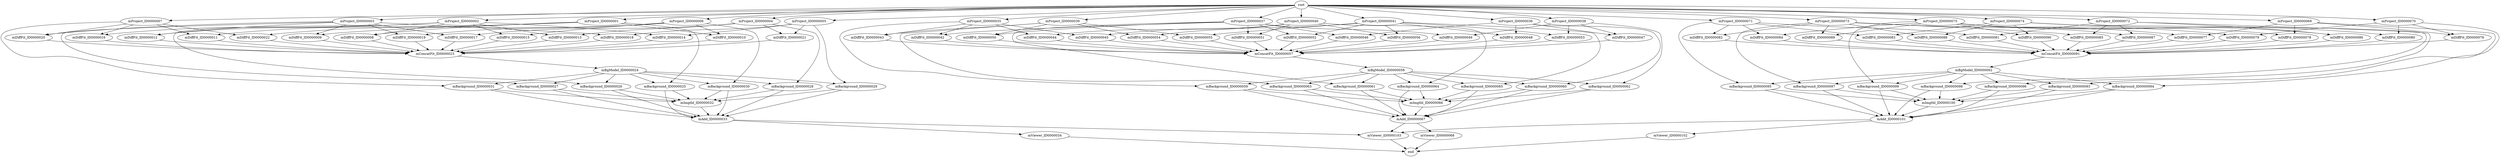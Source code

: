 strict digraph {
mProject_ID0000001 [size=10000000];
mProject_ID0000002 [size=10000000];
mProject_ID0000003 [size=10000000];
mProject_ID0000004 [size=10000000];
mProject_ID0000005 [size=10000000];
mProject_ID0000006 [size=10000000];
mProject_ID0000007 [size=10000000];
mDiffFit_ID0000008 [size=10000000];
mDiffFit_ID0000009 [size=10000000];
mDiffFit_ID0000010 [size=10000000];
mDiffFit_ID0000011 [size=10000000];
mDiffFit_ID0000012 [size=10000000];
mDiffFit_ID0000013 [size=10000000];
mDiffFit_ID0000014 [size=10000000];
mDiffFit_ID0000015 [size=10000000];
mDiffFit_ID0000016 [size=10000000];
mDiffFit_ID0000017 [size=10000000];
mDiffFit_ID0000018 [size=10000000];
mDiffFit_ID0000019 [size=10000000];
mDiffFit_ID0000020 [size=10000000];
mDiffFit_ID0000021 [size=10000000];
mDiffFit_ID0000022 [size=10000000];
mConcatFit_ID0000023 [size=10000000];
mBgModel_ID0000024 [size=10000000];
mBackground_ID0000025 [size=10000000];
mBackground_ID0000026 [size=10000000];
mBackground_ID0000027 [size=10000000];
mBackground_ID0000028 [size=10000000];
mBackground_ID0000029 [size=10000000];
mBackground_ID0000030 [size=10000000];
mBackground_ID0000031 [size=10000000];
mImgtbl_ID0000032 [size=10000000];
mAdd_ID0000033 [size=10000000];
mViewer_ID0000034 [size=10000000];
mProject_ID0000035 [size=10000000];
mProject_ID0000036 [size=10000000];
mProject_ID0000037 [size=10000000];
mProject_ID0000038 [size=10000000];
mProject_ID0000039 [size=10000000];
mProject_ID0000040 [size=10000000];
mProject_ID0000041 [size=10000000];
mDiffFit_ID0000042 [size=10000000];
mDiffFit_ID0000043 [size=10000000];
mDiffFit_ID0000044 [size=10000000];
mDiffFit_ID0000045 [size=10000000];
mDiffFit_ID0000046 [size=10000000];
mDiffFit_ID0000047 [size=10000000];
mDiffFit_ID0000048 [size=10000000];
mDiffFit_ID0000049 [size=10000000];
mDiffFit_ID0000050 [size=10000000];
mDiffFit_ID0000051 [size=10000000];
mDiffFit_ID0000052 [size=10000000];
mDiffFit_ID0000053 [size=10000000];
mDiffFit_ID0000054 [size=10000000];
mDiffFit_ID0000055 [size=10000000];
mDiffFit_ID0000056 [size=10000000];
mConcatFit_ID0000057 [size=10000000];
mBgModel_ID0000058 [size=10000000];
mBackground_ID0000059 [size=10000000];
mBackground_ID0000060 [size=10000000];
mBackground_ID0000061 [size=10000000];
mBackground_ID0000062 [size=10000000];
mBackground_ID0000063 [size=10000000];
mBackground_ID0000064 [size=10000000];
mBackground_ID0000065 [size=10000000];
mImgtbl_ID0000066 [size=10000000];
mAdd_ID0000067 [size=10000000];
mViewer_ID0000068 [size=10000000];
mProject_ID0000069 [size=10000000];
mProject_ID0000070 [size=10000000];
mProject_ID0000071 [size=10000000];
mProject_ID0000072 [size=10000000];
mProject_ID0000073 [size=10000000];
mProject_ID0000074 [size=10000000];
mProject_ID0000075 [size=10000000];
mDiffFit_ID0000076 [size=10000000];
mDiffFit_ID0000077 [size=10000000];
mDiffFit_ID0000078 [size=10000000];
mDiffFit_ID0000079 [size=10000000];
mDiffFit_ID0000080 [size=10000000];
mDiffFit_ID0000081 [size=10000000];
mDiffFit_ID0000082 [size=10000000];
mDiffFit_ID0000083 [size=10000000];
mDiffFit_ID0000084 [size=10000000];
mDiffFit_ID0000085 [size=10000000];
mDiffFit_ID0000086 [size=10000000];
mDiffFit_ID0000087 [size=10000000];
mDiffFit_ID0000088 [size=10000000];
mDiffFit_ID0000089 [size=10000000];
mDiffFit_ID0000090 [size=10000000];
mConcatFit_ID0000091 [size=10000000];
mBgModel_ID0000092 [size=10000000];
mBackground_ID0000093 [size=10000000];
mBackground_ID0000094 [size=10000000];
mBackground_ID0000095 [size=10000000];
mBackground_ID0000096 [size=10000000];
mBackground_ID0000097 [size=10000000];
mBackground_ID0000098 [size=10000000];
mBackground_ID0000099 [size=10000000];
mImgtbl_ID0000100 [size=10000000];
mAdd_ID0000101 [size=10000000];
mViewer_ID0000102 [size=10000000];
mViewer_ID0000103 [size=10000000];
root [size=2];
end [size=2];
mProject_ID0000001 -> mDiffFit_ID0000008 [size=40000000];
mProject_ID0000001 -> mDiffFit_ID0000009 [size=40000000];
mProject_ID0000001 -> mDiffFit_ID0000010 [size=40000000];
mProject_ID0000001 -> mDiffFit_ID0000011 [size=40000000];
mProject_ID0000001 -> mBackground_ID0000025 [size=40000000];
mProject_ID0000002 -> mDiffFit_ID0000008 [size=40000000];
mProject_ID0000002 -> mDiffFit_ID0000012 [size=40000000];
mProject_ID0000002 -> mDiffFit_ID0000013 [size=40000000];
mProject_ID0000002 -> mDiffFit_ID0000014 [size=40000000];
mProject_ID0000002 -> mDiffFit_ID0000015 [size=40000000];
mProject_ID0000002 -> mDiffFit_ID0000016 [size=40000000];
mProject_ID0000002 -> mBackground_ID0000026 [size=40000000];
mProject_ID0000003 -> mDiffFit_ID0000009 [size=40000000];
mProject_ID0000003 -> mDiffFit_ID0000012 [size=40000000];
mProject_ID0000003 -> mDiffFit_ID0000017 [size=40000000];
mProject_ID0000003 -> mDiffFit_ID0000018 [size=40000000];
mProject_ID0000003 -> mDiffFit_ID0000019 [size=40000000];
mProject_ID0000003 -> mDiffFit_ID0000020 [size=40000000];
mProject_ID0000003 -> mBackground_ID0000027 [size=40000000];
mProject_ID0000004 -> mDiffFit_ID0000013 [size=40000000];
mProject_ID0000004 -> mDiffFit_ID0000017 [size=40000000];
mProject_ID0000004 -> mDiffFit_ID0000021 [size=40000000];
mProject_ID0000004 -> mBackground_ID0000028 [size=40000000];
mProject_ID0000005 -> mDiffFit_ID0000014 [size=40000000];
mProject_ID0000005 -> mDiffFit_ID0000018 [size=40000000];
mProject_ID0000005 -> mDiffFit_ID0000021 [size=40000000];
mProject_ID0000005 -> mBackground_ID0000029 [size=40000000];
mProject_ID0000006 -> mDiffFit_ID0000010 [size=40000000];
mProject_ID0000006 -> mDiffFit_ID0000015 [size=40000000];
mProject_ID0000006 -> mDiffFit_ID0000019 [size=40000000];
mProject_ID0000006 -> mDiffFit_ID0000022 [size=40000000];
mProject_ID0000006 -> mBackground_ID0000030 [size=40000000];
mProject_ID0000007 -> mDiffFit_ID0000011 [size=40000000];
mProject_ID0000007 -> mDiffFit_ID0000016 [size=40000000];
mProject_ID0000007 -> mDiffFit_ID0000020 [size=40000000];
mProject_ID0000007 -> mDiffFit_ID0000022 [size=40000000];
mProject_ID0000007 -> mBackground_ID0000031 [size=40000000];
mDiffFit_ID0000008 -> mConcatFit_ID0000023 [size=40000000];
mDiffFit_ID0000009 -> mConcatFit_ID0000023 [size=40000000];
mDiffFit_ID0000010 -> mConcatFit_ID0000023 [size=40000000];
mDiffFit_ID0000011 -> mConcatFit_ID0000023 [size=40000000];
mDiffFit_ID0000012 -> mConcatFit_ID0000023 [size=40000000];
mDiffFit_ID0000013 -> mConcatFit_ID0000023 [size=40000000];
mDiffFit_ID0000014 -> mConcatFit_ID0000023 [size=40000000];
mDiffFit_ID0000015 -> mConcatFit_ID0000023 [size=40000000];
mDiffFit_ID0000016 -> mConcatFit_ID0000023 [size=40000000];
mDiffFit_ID0000017 -> mConcatFit_ID0000023 [size=40000000];
mDiffFit_ID0000018 -> mConcatFit_ID0000023 [size=40000000];
mDiffFit_ID0000019 -> mConcatFit_ID0000023 [size=40000000];
mDiffFit_ID0000020 -> mConcatFit_ID0000023 [size=40000000];
mDiffFit_ID0000021 -> mConcatFit_ID0000023 [size=40000000];
mDiffFit_ID0000022 -> mConcatFit_ID0000023 [size=40000000];
mConcatFit_ID0000023 -> mBgModel_ID0000024 [size=40000000];
mBgModel_ID0000024 -> mBackground_ID0000025 [size=40000000];
mBgModel_ID0000024 -> mBackground_ID0000026 [size=40000000];
mBgModel_ID0000024 -> mBackground_ID0000027 [size=40000000];
mBgModel_ID0000024 -> mBackground_ID0000028 [size=40000000];
mBgModel_ID0000024 -> mBackground_ID0000029 [size=40000000];
mBgModel_ID0000024 -> mBackground_ID0000030 [size=40000000];
mBgModel_ID0000024 -> mBackground_ID0000031 [size=40000000];
mBackground_ID0000025 -> mImgtbl_ID0000032 [size=40000000];
mBackground_ID0000025 -> mAdd_ID0000033 [size=40000000];
mBackground_ID0000026 -> mImgtbl_ID0000032 [size=40000000];
mBackground_ID0000026 -> mAdd_ID0000033 [size=40000000];
mBackground_ID0000027 -> mImgtbl_ID0000032 [size=40000000];
mBackground_ID0000027 -> mAdd_ID0000033 [size=40000000];
mBackground_ID0000028 -> mImgtbl_ID0000032 [size=40000000];
mBackground_ID0000028 -> mAdd_ID0000033 [size=40000000];
mBackground_ID0000029 -> mImgtbl_ID0000032 [size=40000000];
mBackground_ID0000029 -> mAdd_ID0000033 [size=40000000];
mBackground_ID0000030 -> mImgtbl_ID0000032 [size=40000000];
mBackground_ID0000030 -> mAdd_ID0000033 [size=40000000];
mBackground_ID0000031 -> mImgtbl_ID0000032 [size=40000000];
mBackground_ID0000031 -> mAdd_ID0000033 [size=40000000];
mImgtbl_ID0000032 -> mAdd_ID0000033 [size=40000000];
mAdd_ID0000033 -> mViewer_ID0000034 [size=40000000];
mAdd_ID0000033 -> mViewer_ID0000103 [size=40000000];
mViewer_ID0000034 -> end [size=2];
mProject_ID0000035 -> mDiffFit_ID0000042 [size=40000000];
mProject_ID0000035 -> mDiffFit_ID0000043 [size=40000000];
mProject_ID0000035 -> mDiffFit_ID0000044 [size=40000000];
mProject_ID0000035 -> mDiffFit_ID0000045 [size=40000000];
mProject_ID0000035 -> mBackground_ID0000059 [size=40000000];
mProject_ID0000036 -> mDiffFit_ID0000046 [size=40000000];
mProject_ID0000036 -> mDiffFit_ID0000047 [size=40000000];
mProject_ID0000036 -> mDiffFit_ID0000048 [size=40000000];
mProject_ID0000036 -> mBackground_ID0000060 [size=40000000];
mProject_ID0000037 -> mDiffFit_ID0000042 [size=40000000];
mProject_ID0000037 -> mDiffFit_ID0000046 [size=40000000];
mProject_ID0000037 -> mDiffFit_ID0000049 [size=40000000];
mProject_ID0000037 -> mDiffFit_ID0000050 [size=40000000];
mProject_ID0000037 -> mDiffFit_ID0000051 [size=40000000];
mProject_ID0000037 -> mDiffFit_ID0000052 [size=40000000];
mProject_ID0000037 -> mBackground_ID0000061 [size=40000000];
mProject_ID0000038 -> mDiffFit_ID0000047 [size=40000000];
mProject_ID0000038 -> mDiffFit_ID0000049 [size=40000000];
mProject_ID0000038 -> mDiffFit_ID0000053 [size=40000000];
mProject_ID0000038 -> mBackground_ID0000062 [size=40000000];
mProject_ID0000039 -> mDiffFit_ID0000043 [size=40000000];
mProject_ID0000039 -> mDiffFit_ID0000050 [size=40000000];
mProject_ID0000039 -> mDiffFit_ID0000054 [size=40000000];
mProject_ID0000039 -> mDiffFit_ID0000055 [size=40000000];
mProject_ID0000039 -> mBackground_ID0000063 [size=40000000];
mProject_ID0000040 -> mDiffFit_ID0000044 [size=40000000];
mProject_ID0000040 -> mDiffFit_ID0000051 [size=40000000];
mProject_ID0000040 -> mDiffFit_ID0000054 [size=40000000];
mProject_ID0000040 -> mDiffFit_ID0000056 [size=40000000];
mProject_ID0000040 -> mBackground_ID0000064 [size=40000000];
mProject_ID0000041 -> mDiffFit_ID0000045 [size=40000000];
mProject_ID0000041 -> mDiffFit_ID0000048 [size=40000000];
mProject_ID0000041 -> mDiffFit_ID0000052 [size=40000000];
mProject_ID0000041 -> mDiffFit_ID0000053 [size=40000000];
mProject_ID0000041 -> mDiffFit_ID0000055 [size=40000000];
mProject_ID0000041 -> mDiffFit_ID0000056 [size=40000000];
mProject_ID0000041 -> mBackground_ID0000065 [size=40000000];
mDiffFit_ID0000042 -> mConcatFit_ID0000057 [size=40000000];
mDiffFit_ID0000043 -> mConcatFit_ID0000057 [size=40000000];
mDiffFit_ID0000044 -> mConcatFit_ID0000057 [size=40000000];
mDiffFit_ID0000045 -> mConcatFit_ID0000057 [size=40000000];
mDiffFit_ID0000046 -> mConcatFit_ID0000057 [size=40000000];
mDiffFit_ID0000047 -> mConcatFit_ID0000057 [size=40000000];
mDiffFit_ID0000048 -> mConcatFit_ID0000057 [size=40000000];
mDiffFit_ID0000049 -> mConcatFit_ID0000057 [size=40000000];
mDiffFit_ID0000050 -> mConcatFit_ID0000057 [size=40000000];
mDiffFit_ID0000051 -> mConcatFit_ID0000057 [size=40000000];
mDiffFit_ID0000052 -> mConcatFit_ID0000057 [size=40000000];
mDiffFit_ID0000053 -> mConcatFit_ID0000057 [size=40000000];
mDiffFit_ID0000054 -> mConcatFit_ID0000057 [size=40000000];
mDiffFit_ID0000055 -> mConcatFit_ID0000057 [size=40000000];
mDiffFit_ID0000056 -> mConcatFit_ID0000057 [size=40000000];
mConcatFit_ID0000057 -> mBgModel_ID0000058 [size=40000000];
mBgModel_ID0000058 -> mBackground_ID0000059 [size=40000000];
mBgModel_ID0000058 -> mBackground_ID0000060 [size=40000000];
mBgModel_ID0000058 -> mBackground_ID0000061 [size=40000000];
mBgModel_ID0000058 -> mBackground_ID0000062 [size=40000000];
mBgModel_ID0000058 -> mBackground_ID0000063 [size=40000000];
mBgModel_ID0000058 -> mBackground_ID0000064 [size=40000000];
mBgModel_ID0000058 -> mBackground_ID0000065 [size=40000000];
mBackground_ID0000059 -> mImgtbl_ID0000066 [size=40000000];
mBackground_ID0000059 -> mAdd_ID0000067 [size=40000000];
mBackground_ID0000060 -> mImgtbl_ID0000066 [size=40000000];
mBackground_ID0000060 -> mAdd_ID0000067 [size=40000000];
mBackground_ID0000061 -> mImgtbl_ID0000066 [size=40000000];
mBackground_ID0000061 -> mAdd_ID0000067 [size=40000000];
mBackground_ID0000062 -> mImgtbl_ID0000066 [size=40000000];
mBackground_ID0000062 -> mAdd_ID0000067 [size=40000000];
mBackground_ID0000063 -> mImgtbl_ID0000066 [size=40000000];
mBackground_ID0000063 -> mAdd_ID0000067 [size=40000000];
mBackground_ID0000064 -> mImgtbl_ID0000066 [size=40000000];
mBackground_ID0000064 -> mAdd_ID0000067 [size=40000000];
mBackground_ID0000065 -> mImgtbl_ID0000066 [size=40000000];
mBackground_ID0000065 -> mAdd_ID0000067 [size=40000000];
mImgtbl_ID0000066 -> mAdd_ID0000067 [size=40000000];
mAdd_ID0000067 -> mViewer_ID0000068 [size=40000000];
mAdd_ID0000067 -> mViewer_ID0000103 [size=40000000];
mViewer_ID0000068 -> end [size=2];
mProject_ID0000069 -> mDiffFit_ID0000076 [size=40000000];
mProject_ID0000069 -> mDiffFit_ID0000077 [size=40000000];
mProject_ID0000069 -> mDiffFit_ID0000078 [size=40000000];
mProject_ID0000069 -> mBackground_ID0000093 [size=40000000];
mProject_ID0000070 -> mDiffFit_ID0000076 [size=40000000];
mProject_ID0000070 -> mDiffFit_ID0000079 [size=40000000];
mProject_ID0000070 -> mDiffFit_ID0000080 [size=40000000];
mProject_ID0000070 -> mBackground_ID0000094 [size=40000000];
mProject_ID0000071 -> mDiffFit_ID0000081 [size=40000000];
mProject_ID0000071 -> mDiffFit_ID0000082 [size=40000000];
mProject_ID0000071 -> mDiffFit_ID0000083 [size=40000000];
mProject_ID0000071 -> mDiffFit_ID0000084 [size=40000000];
mProject_ID0000071 -> mBackground_ID0000095 [size=40000000];
mProject_ID0000072 -> mDiffFit_ID0000081 [size=40000000];
mProject_ID0000072 -> mDiffFit_ID0000085 [size=40000000];
mProject_ID0000072 -> mDiffFit_ID0000086 [size=40000000];
mProject_ID0000072 -> mDiffFit_ID0000087 [size=40000000];
mProject_ID0000072 -> mBackground_ID0000096 [size=40000000];
mProject_ID0000073 -> mDiffFit_ID0000077 [size=40000000];
mProject_ID0000073 -> mDiffFit_ID0000079 [size=40000000];
mProject_ID0000073 -> mDiffFit_ID0000082 [size=40000000];
mProject_ID0000073 -> mDiffFit_ID0000085 [size=40000000];
mProject_ID0000073 -> mDiffFit_ID0000088 [size=40000000];
mProject_ID0000073 -> mDiffFit_ID0000089 [size=40000000];
mProject_ID0000073 -> mBackground_ID0000097 [size=40000000];
mProject_ID0000074 -> mDiffFit_ID0000083 [size=40000000];
mProject_ID0000074 -> mDiffFit_ID0000086 [size=40000000];
mProject_ID0000074 -> mDiffFit_ID0000088 [size=40000000];
mProject_ID0000074 -> mDiffFit_ID0000090 [size=40000000];
mProject_ID0000074 -> mBackground_ID0000098 [size=40000000];
mProject_ID0000075 -> mDiffFit_ID0000078 [size=40000000];
mProject_ID0000075 -> mDiffFit_ID0000080 [size=40000000];
mProject_ID0000075 -> mDiffFit_ID0000084 [size=40000000];
mProject_ID0000075 -> mDiffFit_ID0000087 [size=40000000];
mProject_ID0000075 -> mDiffFit_ID0000089 [size=40000000];
mProject_ID0000075 -> mDiffFit_ID0000090 [size=40000000];
mProject_ID0000075 -> mBackground_ID0000099 [size=40000000];
mDiffFit_ID0000076 -> mConcatFit_ID0000091 [size=40000000];
mDiffFit_ID0000077 -> mConcatFit_ID0000091 [size=40000000];
mDiffFit_ID0000078 -> mConcatFit_ID0000091 [size=40000000];
mDiffFit_ID0000079 -> mConcatFit_ID0000091 [size=40000000];
mDiffFit_ID0000080 -> mConcatFit_ID0000091 [size=40000000];
mDiffFit_ID0000081 -> mConcatFit_ID0000091 [size=40000000];
mDiffFit_ID0000082 -> mConcatFit_ID0000091 [size=40000000];
mDiffFit_ID0000083 -> mConcatFit_ID0000091 [size=40000000];
mDiffFit_ID0000084 -> mConcatFit_ID0000091 [size=40000000];
mDiffFit_ID0000085 -> mConcatFit_ID0000091 [size=40000000];
mDiffFit_ID0000086 -> mConcatFit_ID0000091 [size=40000000];
mDiffFit_ID0000087 -> mConcatFit_ID0000091 [size=40000000];
mDiffFit_ID0000088 -> mConcatFit_ID0000091 [size=40000000];
mDiffFit_ID0000089 -> mConcatFit_ID0000091 [size=40000000];
mDiffFit_ID0000090 -> mConcatFit_ID0000091 [size=40000000];
mConcatFit_ID0000091 -> mBgModel_ID0000092 [size=40000000];
mBgModel_ID0000092 -> mBackground_ID0000093 [size=40000000];
mBgModel_ID0000092 -> mBackground_ID0000094 [size=40000000];
mBgModel_ID0000092 -> mBackground_ID0000095 [size=40000000];
mBgModel_ID0000092 -> mBackground_ID0000096 [size=40000000];
mBgModel_ID0000092 -> mBackground_ID0000097 [size=40000000];
mBgModel_ID0000092 -> mBackground_ID0000098 [size=40000000];
mBgModel_ID0000092 -> mBackground_ID0000099 [size=40000000];
mBackground_ID0000093 -> mImgtbl_ID0000100 [size=40000000];
mBackground_ID0000093 -> mAdd_ID0000101 [size=40000000];
mBackground_ID0000094 -> mImgtbl_ID0000100 [size=40000000];
mBackground_ID0000094 -> mAdd_ID0000101 [size=40000000];
mBackground_ID0000095 -> mImgtbl_ID0000100 [size=40000000];
mBackground_ID0000095 -> mAdd_ID0000101 [size=40000000];
mBackground_ID0000096 -> mImgtbl_ID0000100 [size=40000000];
mBackground_ID0000096 -> mAdd_ID0000101 [size=40000000];
mBackground_ID0000097 -> mImgtbl_ID0000100 [size=40000000];
mBackground_ID0000097 -> mAdd_ID0000101 [size=40000000];
mBackground_ID0000098 -> mImgtbl_ID0000100 [size=40000000];
mBackground_ID0000098 -> mAdd_ID0000101 [size=40000000];
mBackground_ID0000099 -> mImgtbl_ID0000100 [size=40000000];
mBackground_ID0000099 -> mAdd_ID0000101 [size=40000000];
mImgtbl_ID0000100 -> mAdd_ID0000101 [size=40000000];
mAdd_ID0000101 -> mViewer_ID0000102 [size=40000000];
mAdd_ID0000101 -> mViewer_ID0000103 [size=40000000];
mViewer_ID0000102 -> end [size=2];
mViewer_ID0000103 -> end [size=2];
root -> mProject_ID0000001 [size=2];
root -> mProject_ID0000002 [size=2];
root -> mProject_ID0000003 [size=2];
root -> mProject_ID0000004 [size=2];
root -> mProject_ID0000005 [size=2];
root -> mProject_ID0000006 [size=2];
root -> mProject_ID0000007 [size=2];
root -> mProject_ID0000035 [size=2];
root -> mProject_ID0000036 [size=2];
root -> mProject_ID0000037 [size=2];
root -> mProject_ID0000038 [size=2];
root -> mProject_ID0000039 [size=2];
root -> mProject_ID0000040 [size=2];
root -> mProject_ID0000041 [size=2];
root -> mProject_ID0000069 [size=2];
root -> mProject_ID0000070 [size=2];
root -> mProject_ID0000071 [size=2];
root -> mProject_ID0000072 [size=2];
root -> mProject_ID0000073 [size=2];
root -> mProject_ID0000074 [size=2];
root -> mProject_ID0000075 [size=2];
}

